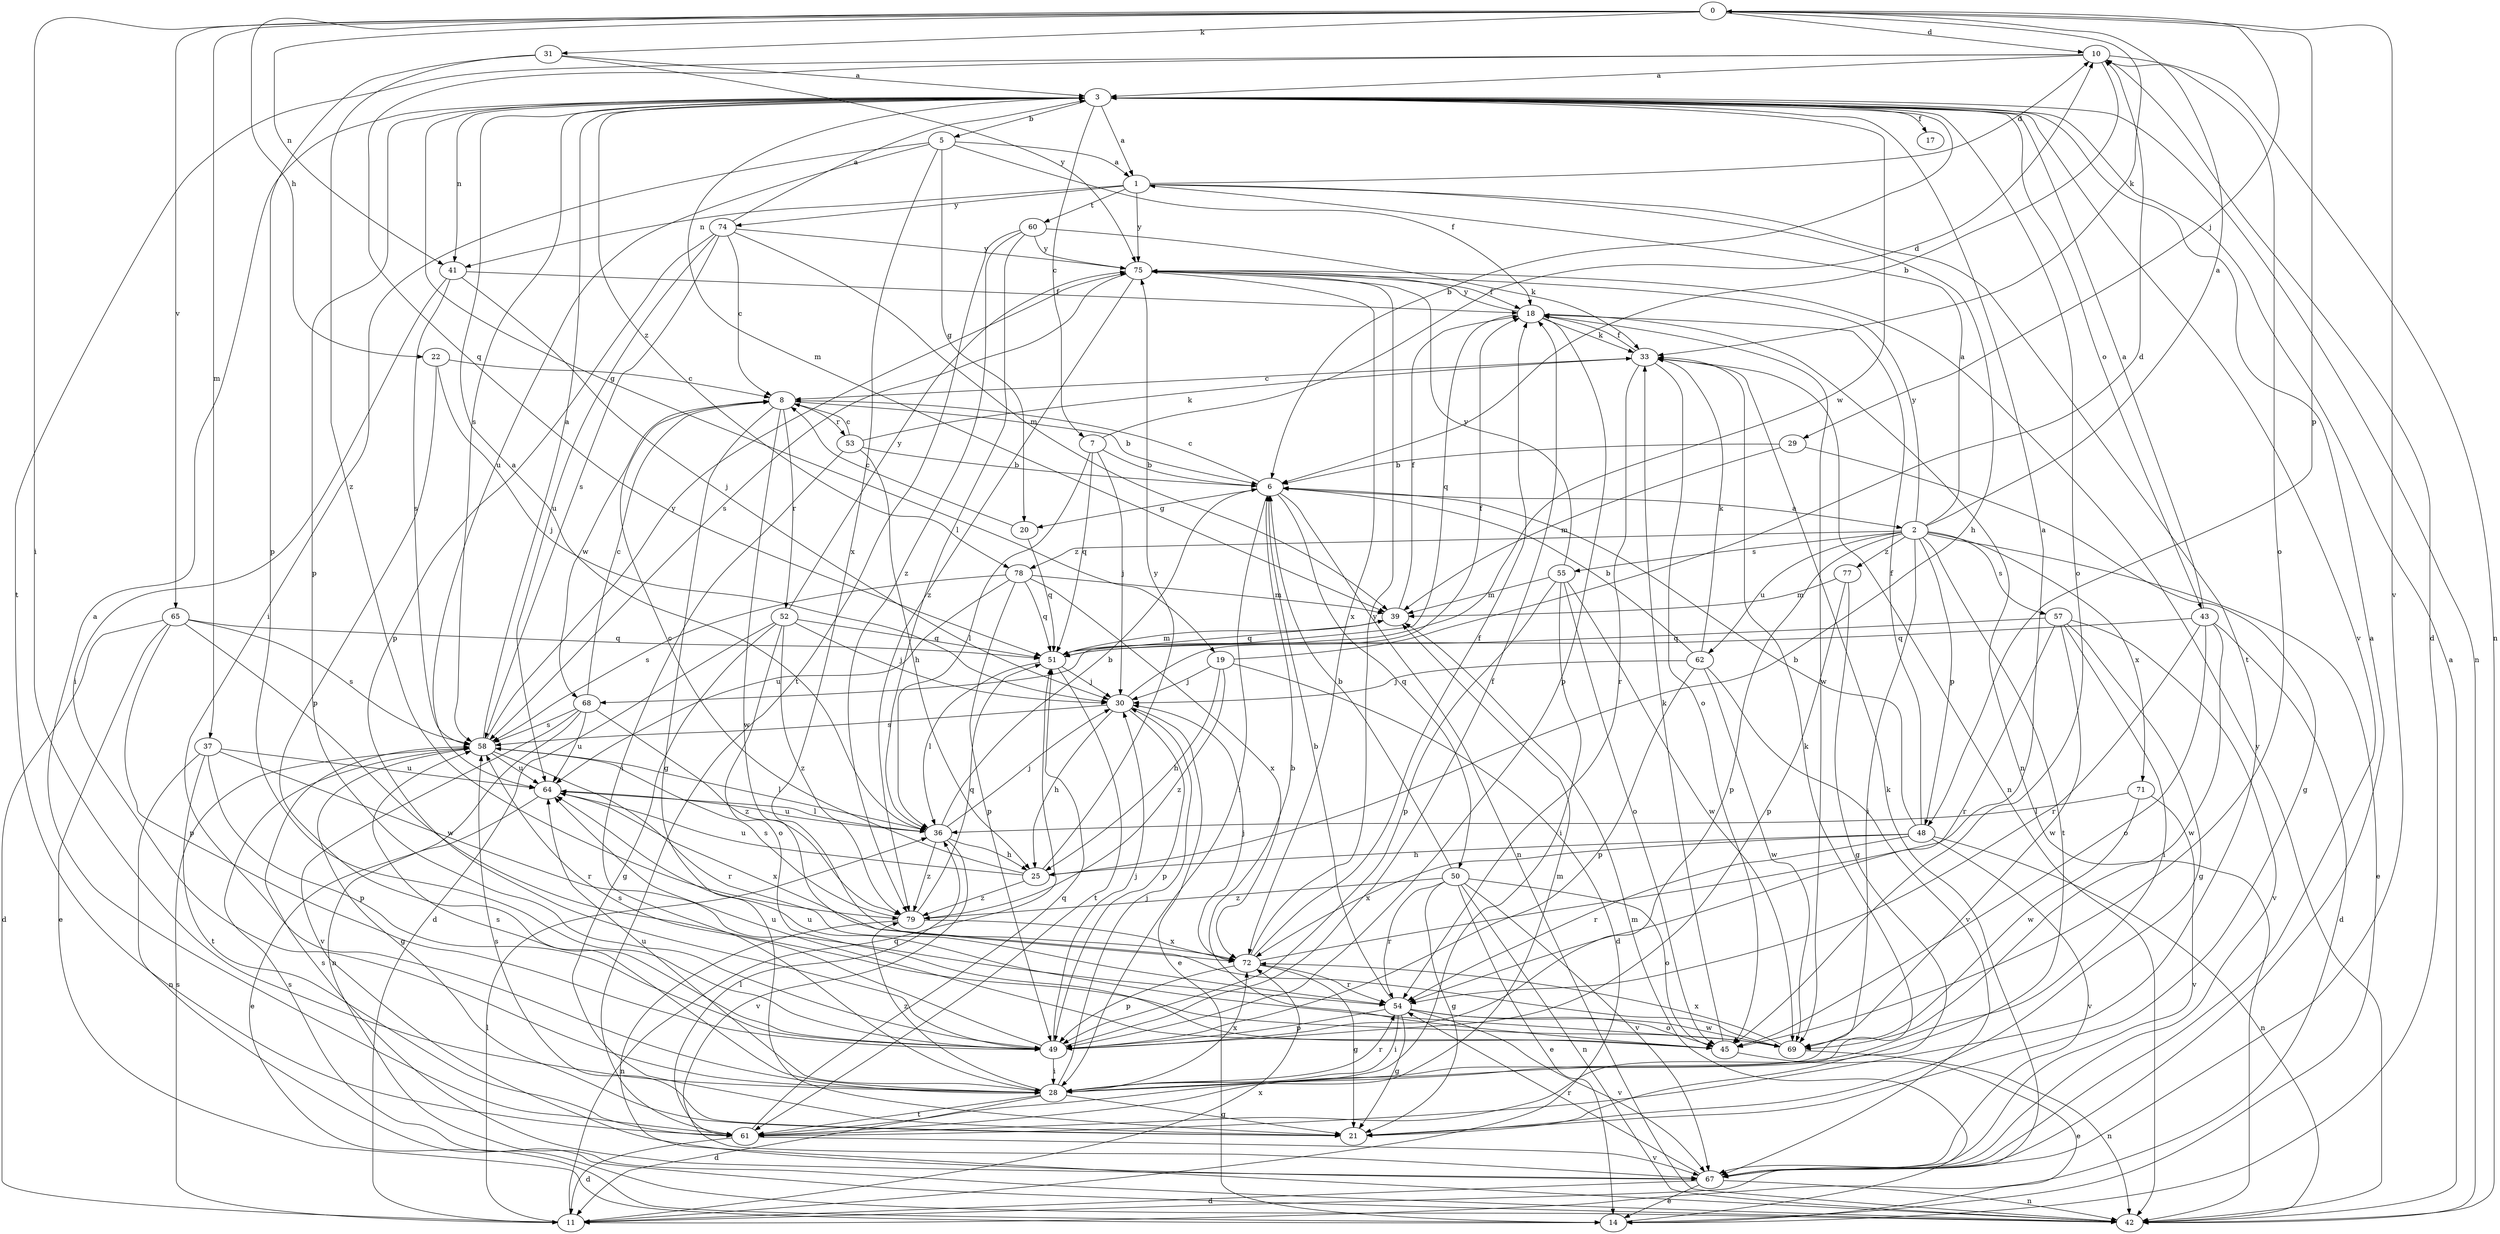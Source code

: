 strict digraph  {
0;
1;
2;
3;
5;
6;
7;
8;
10;
11;
14;
17;
18;
19;
20;
21;
22;
25;
28;
29;
30;
31;
33;
36;
37;
39;
41;
42;
43;
45;
48;
49;
50;
51;
52;
53;
54;
55;
57;
58;
60;
61;
62;
64;
65;
67;
68;
69;
71;
72;
74;
75;
77;
78;
79;
0 -> 10  [label=d];
0 -> 22  [label=h];
0 -> 28  [label=i];
0 -> 29  [label=j];
0 -> 31  [label=k];
0 -> 33  [label=k];
0 -> 37  [label=m];
0 -> 41  [label=n];
0 -> 48  [label=p];
0 -> 65  [label=v];
0 -> 67  [label=v];
1 -> 10  [label=d];
1 -> 25  [label=h];
1 -> 41  [label=n];
1 -> 60  [label=t];
1 -> 61  [label=t];
1 -> 74  [label=y];
1 -> 75  [label=y];
2 -> 0  [label=a];
2 -> 1  [label=a];
2 -> 14  [label=e];
2 -> 28  [label=i];
2 -> 48  [label=p];
2 -> 49  [label=p];
2 -> 55  [label=s];
2 -> 57  [label=s];
2 -> 61  [label=t];
2 -> 62  [label=u];
2 -> 71  [label=x];
2 -> 75  [label=y];
2 -> 77  [label=z];
2 -> 78  [label=z];
3 -> 1  [label=a];
3 -> 5  [label=b];
3 -> 6  [label=b];
3 -> 7  [label=c];
3 -> 17  [label=f];
3 -> 19  [label=g];
3 -> 39  [label=m];
3 -> 41  [label=n];
3 -> 42  [label=n];
3 -> 43  [label=o];
3 -> 45  [label=o];
3 -> 49  [label=p];
3 -> 58  [label=s];
3 -> 67  [label=v];
3 -> 68  [label=w];
3 -> 78  [label=z];
5 -> 1  [label=a];
5 -> 18  [label=f];
5 -> 20  [label=g];
5 -> 28  [label=i];
5 -> 64  [label=u];
5 -> 72  [label=x];
6 -> 2  [label=a];
6 -> 8  [label=c];
6 -> 20  [label=g];
6 -> 28  [label=i];
6 -> 42  [label=n];
6 -> 50  [label=q];
7 -> 6  [label=b];
7 -> 10  [label=d];
7 -> 30  [label=j];
7 -> 36  [label=l];
7 -> 51  [label=q];
8 -> 6  [label=b];
8 -> 21  [label=g];
8 -> 52  [label=r];
8 -> 53  [label=r];
8 -> 68  [label=w];
8 -> 69  [label=w];
10 -> 3  [label=a];
10 -> 6  [label=b];
10 -> 42  [label=n];
10 -> 45  [label=o];
10 -> 51  [label=q];
10 -> 61  [label=t];
11 -> 33  [label=k];
11 -> 36  [label=l];
11 -> 51  [label=q];
11 -> 58  [label=s];
11 -> 72  [label=x];
14 -> 10  [label=d];
14 -> 39  [label=m];
18 -> 33  [label=k];
18 -> 42  [label=n];
18 -> 49  [label=p];
18 -> 51  [label=q];
18 -> 69  [label=w];
18 -> 75  [label=y];
19 -> 10  [label=d];
19 -> 11  [label=d];
19 -> 25  [label=h];
19 -> 30  [label=j];
19 -> 79  [label=z];
20 -> 8  [label=c];
20 -> 51  [label=q];
21 -> 58  [label=s];
22 -> 8  [label=c];
22 -> 30  [label=j];
22 -> 49  [label=p];
25 -> 8  [label=c];
25 -> 64  [label=u];
25 -> 75  [label=y];
25 -> 79  [label=z];
28 -> 11  [label=d];
28 -> 21  [label=g];
28 -> 30  [label=j];
28 -> 54  [label=r];
28 -> 58  [label=s];
28 -> 61  [label=t];
28 -> 64  [label=u];
28 -> 72  [label=x];
28 -> 79  [label=z];
29 -> 6  [label=b];
29 -> 21  [label=g];
29 -> 39  [label=m];
30 -> 14  [label=e];
30 -> 18  [label=f];
30 -> 25  [label=h];
30 -> 49  [label=p];
30 -> 58  [label=s];
31 -> 3  [label=a];
31 -> 49  [label=p];
31 -> 75  [label=y];
31 -> 79  [label=z];
33 -> 8  [label=c];
33 -> 18  [label=f];
33 -> 42  [label=n];
33 -> 45  [label=o];
33 -> 54  [label=r];
36 -> 3  [label=a];
36 -> 6  [label=b];
36 -> 25  [label=h];
36 -> 30  [label=j];
36 -> 64  [label=u];
36 -> 67  [label=v];
36 -> 79  [label=z];
37 -> 42  [label=n];
37 -> 49  [label=p];
37 -> 54  [label=r];
37 -> 61  [label=t];
37 -> 64  [label=u];
39 -> 18  [label=f];
39 -> 51  [label=q];
41 -> 18  [label=f];
41 -> 28  [label=i];
41 -> 30  [label=j];
41 -> 58  [label=s];
42 -> 3  [label=a];
42 -> 58  [label=s];
42 -> 75  [label=y];
43 -> 3  [label=a];
43 -> 11  [label=d];
43 -> 45  [label=o];
43 -> 51  [label=q];
43 -> 54  [label=r];
43 -> 69  [label=w];
45 -> 6  [label=b];
45 -> 14  [label=e];
45 -> 33  [label=k];
45 -> 64  [label=u];
48 -> 6  [label=b];
48 -> 18  [label=f];
48 -> 25  [label=h];
48 -> 42  [label=n];
48 -> 54  [label=r];
48 -> 67  [label=v];
48 -> 72  [label=x];
49 -> 18  [label=f];
49 -> 28  [label=i];
49 -> 30  [label=j];
49 -> 58  [label=s];
50 -> 6  [label=b];
50 -> 14  [label=e];
50 -> 21  [label=g];
50 -> 42  [label=n];
50 -> 45  [label=o];
50 -> 54  [label=r];
50 -> 67  [label=v];
50 -> 79  [label=z];
51 -> 30  [label=j];
51 -> 36  [label=l];
51 -> 39  [label=m];
51 -> 61  [label=t];
52 -> 11  [label=d];
52 -> 21  [label=g];
52 -> 30  [label=j];
52 -> 45  [label=o];
52 -> 51  [label=q];
52 -> 75  [label=y];
52 -> 79  [label=z];
53 -> 6  [label=b];
53 -> 8  [label=c];
53 -> 25  [label=h];
53 -> 28  [label=i];
53 -> 33  [label=k];
54 -> 6  [label=b];
54 -> 21  [label=g];
54 -> 28  [label=i];
54 -> 45  [label=o];
54 -> 49  [label=p];
54 -> 67  [label=v];
54 -> 69  [label=w];
55 -> 28  [label=i];
55 -> 39  [label=m];
55 -> 45  [label=o];
55 -> 49  [label=p];
55 -> 69  [label=w];
55 -> 75  [label=y];
57 -> 21  [label=g];
57 -> 28  [label=i];
57 -> 51  [label=q];
57 -> 54  [label=r];
57 -> 67  [label=v];
57 -> 69  [label=w];
58 -> 3  [label=a];
58 -> 21  [label=g];
58 -> 36  [label=l];
58 -> 54  [label=r];
58 -> 64  [label=u];
58 -> 75  [label=y];
60 -> 33  [label=k];
60 -> 36  [label=l];
60 -> 61  [label=t];
60 -> 75  [label=y];
60 -> 79  [label=z];
61 -> 3  [label=a];
61 -> 11  [label=d];
61 -> 33  [label=k];
61 -> 36  [label=l];
61 -> 39  [label=m];
61 -> 51  [label=q];
61 -> 67  [label=v];
62 -> 6  [label=b];
62 -> 30  [label=j];
62 -> 33  [label=k];
62 -> 49  [label=p];
62 -> 67  [label=v];
62 -> 69  [label=w];
64 -> 14  [label=e];
64 -> 36  [label=l];
64 -> 72  [label=x];
65 -> 11  [label=d];
65 -> 14  [label=e];
65 -> 49  [label=p];
65 -> 51  [label=q];
65 -> 58  [label=s];
65 -> 69  [label=w];
67 -> 3  [label=a];
67 -> 11  [label=d];
67 -> 14  [label=e];
67 -> 42  [label=n];
67 -> 54  [label=r];
67 -> 58  [label=s];
68 -> 8  [label=c];
68 -> 42  [label=n];
68 -> 58  [label=s];
68 -> 64  [label=u];
68 -> 67  [label=v];
68 -> 79  [label=z];
69 -> 42  [label=n];
69 -> 64  [label=u];
69 -> 72  [label=x];
71 -> 36  [label=l];
71 -> 67  [label=v];
71 -> 69  [label=w];
72 -> 3  [label=a];
72 -> 18  [label=f];
72 -> 21  [label=g];
72 -> 30  [label=j];
72 -> 49  [label=p];
72 -> 54  [label=r];
72 -> 75  [label=y];
74 -> 3  [label=a];
74 -> 8  [label=c];
74 -> 39  [label=m];
74 -> 49  [label=p];
74 -> 58  [label=s];
74 -> 64  [label=u];
74 -> 75  [label=y];
75 -> 18  [label=f];
75 -> 58  [label=s];
75 -> 72  [label=x];
75 -> 79  [label=z];
77 -> 21  [label=g];
77 -> 39  [label=m];
77 -> 49  [label=p];
78 -> 39  [label=m];
78 -> 49  [label=p];
78 -> 51  [label=q];
78 -> 58  [label=s];
78 -> 64  [label=u];
78 -> 72  [label=x];
79 -> 42  [label=n];
79 -> 51  [label=q];
79 -> 58  [label=s];
79 -> 72  [label=x];
}
